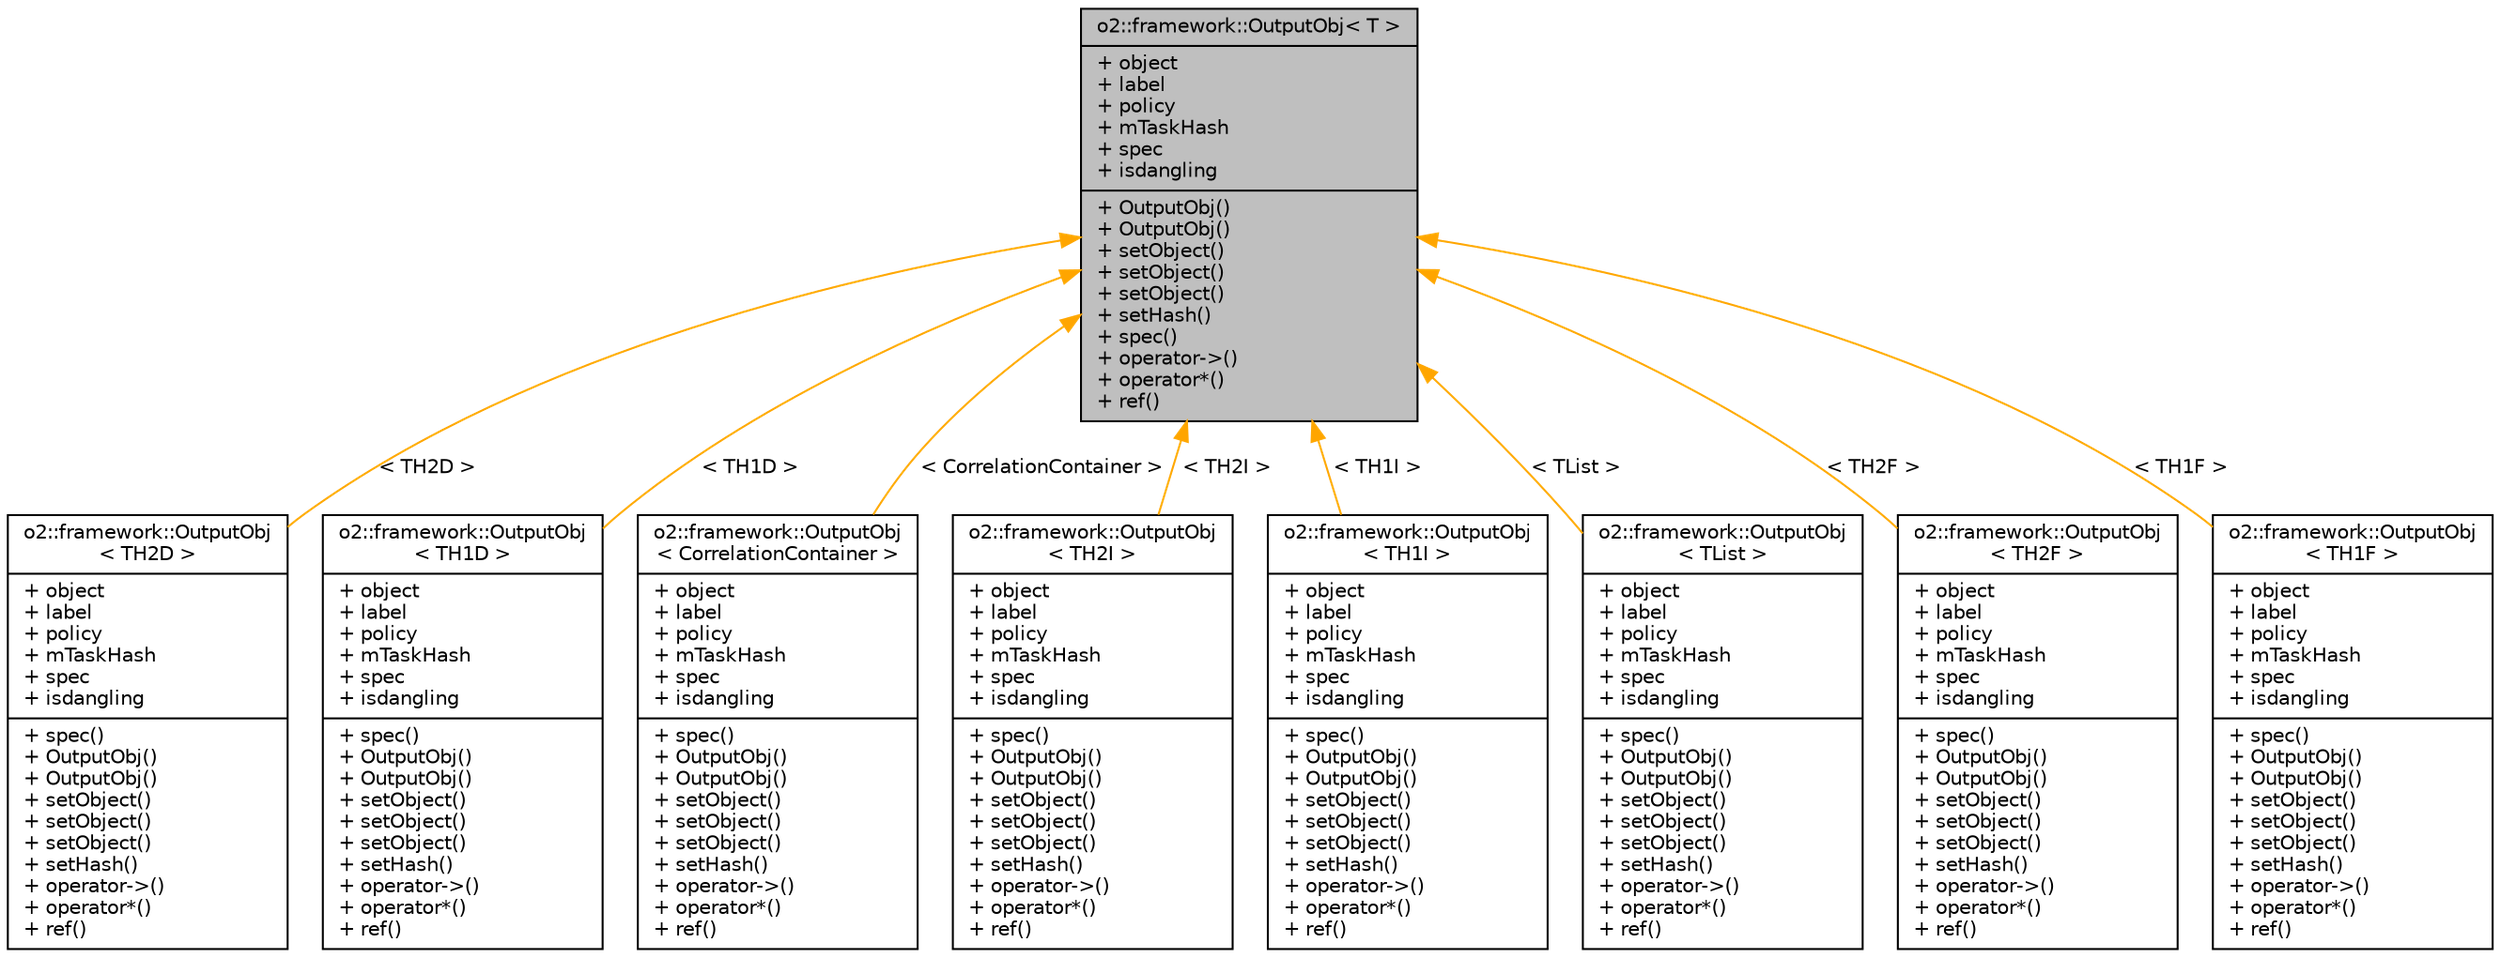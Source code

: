 digraph "o2::framework::OutputObj&lt; T &gt;"
{
 // INTERACTIVE_SVG=YES
  bgcolor="transparent";
  edge [fontname="Helvetica",fontsize="10",labelfontname="Helvetica",labelfontsize="10"];
  node [fontname="Helvetica",fontsize="10",shape=record];
  Node0 [label="{o2::framework::OutputObj\< T \>\n|+ object\l+ label\l+ policy\l+ mTaskHash\l+ spec\l+ isdangling\l|+ OutputObj()\l+ OutputObj()\l+ setObject()\l+ setObject()\l+ setObject()\l+ setHash()\l+ spec()\l+ operator-\>()\l+ operator*()\l+ ref()\l}",height=0.2,width=0.4,color="black", fillcolor="grey75", style="filled", fontcolor="black"];
  Node0 -> Node1 [dir="back",color="orange",fontsize="10",style="solid",label=" \< TH2D \>" ,fontname="Helvetica"];
  Node1 [label="{o2::framework::OutputObj\l\< TH2D \>\n|+ object\l+ label\l+ policy\l+ mTaskHash\l+ spec\l+ isdangling\l|+ spec()\l+ OutputObj()\l+ OutputObj()\l+ setObject()\l+ setObject()\l+ setObject()\l+ setHash()\l+ operator-\>()\l+ operator*()\l+ ref()\l}",height=0.2,width=0.4,color="black",URL="$d4/d79/structo2_1_1framework_1_1OutputObj.html"];
  Node0 -> Node2 [dir="back",color="orange",fontsize="10",style="solid",label=" \< TH1D \>" ,fontname="Helvetica"];
  Node2 [label="{o2::framework::OutputObj\l\< TH1D \>\n|+ object\l+ label\l+ policy\l+ mTaskHash\l+ spec\l+ isdangling\l|+ spec()\l+ OutputObj()\l+ OutputObj()\l+ setObject()\l+ setObject()\l+ setObject()\l+ setHash()\l+ operator-\>()\l+ operator*()\l+ ref()\l}",height=0.2,width=0.4,color="black",URL="$d4/d79/structo2_1_1framework_1_1OutputObj.html"];
  Node0 -> Node3 [dir="back",color="orange",fontsize="10",style="solid",label=" \< CorrelationContainer \>" ,fontname="Helvetica"];
  Node3 [label="{o2::framework::OutputObj\l\< CorrelationContainer \>\n|+ object\l+ label\l+ policy\l+ mTaskHash\l+ spec\l+ isdangling\l|+ spec()\l+ OutputObj()\l+ OutputObj()\l+ setObject()\l+ setObject()\l+ setObject()\l+ setHash()\l+ operator-\>()\l+ operator*()\l+ ref()\l}",height=0.2,width=0.4,color="black",URL="$d4/d79/structo2_1_1framework_1_1OutputObj.html"];
  Node0 -> Node4 [dir="back",color="orange",fontsize="10",style="solid",label=" \< TH2I \>" ,fontname="Helvetica"];
  Node4 [label="{o2::framework::OutputObj\l\< TH2I \>\n|+ object\l+ label\l+ policy\l+ mTaskHash\l+ spec\l+ isdangling\l|+ spec()\l+ OutputObj()\l+ OutputObj()\l+ setObject()\l+ setObject()\l+ setObject()\l+ setHash()\l+ operator-\>()\l+ operator*()\l+ ref()\l}",height=0.2,width=0.4,color="black",URL="$d4/d79/structo2_1_1framework_1_1OutputObj.html"];
  Node0 -> Node5 [dir="back",color="orange",fontsize="10",style="solid",label=" \< TH1I \>" ,fontname="Helvetica"];
  Node5 [label="{o2::framework::OutputObj\l\< TH1I \>\n|+ object\l+ label\l+ policy\l+ mTaskHash\l+ spec\l+ isdangling\l|+ spec()\l+ OutputObj()\l+ OutputObj()\l+ setObject()\l+ setObject()\l+ setObject()\l+ setHash()\l+ operator-\>()\l+ operator*()\l+ ref()\l}",height=0.2,width=0.4,color="black",URL="$d4/d79/structo2_1_1framework_1_1OutputObj.html"];
  Node0 -> Node6 [dir="back",color="orange",fontsize="10",style="solid",label=" \< TList \>" ,fontname="Helvetica"];
  Node6 [label="{o2::framework::OutputObj\l\< TList \>\n|+ object\l+ label\l+ policy\l+ mTaskHash\l+ spec\l+ isdangling\l|+ spec()\l+ OutputObj()\l+ OutputObj()\l+ setObject()\l+ setObject()\l+ setObject()\l+ setHash()\l+ operator-\>()\l+ operator*()\l+ ref()\l}",height=0.2,width=0.4,color="black",URL="$d4/d79/structo2_1_1framework_1_1OutputObj.html"];
  Node0 -> Node7 [dir="back",color="orange",fontsize="10",style="solid",label=" \< TH2F \>" ,fontname="Helvetica"];
  Node7 [label="{o2::framework::OutputObj\l\< TH2F \>\n|+ object\l+ label\l+ policy\l+ mTaskHash\l+ spec\l+ isdangling\l|+ spec()\l+ OutputObj()\l+ OutputObj()\l+ setObject()\l+ setObject()\l+ setObject()\l+ setHash()\l+ operator-\>()\l+ operator*()\l+ ref()\l}",height=0.2,width=0.4,color="black",URL="$d4/d79/structo2_1_1framework_1_1OutputObj.html"];
  Node0 -> Node8 [dir="back",color="orange",fontsize="10",style="solid",label=" \< TH1F \>" ,fontname="Helvetica"];
  Node8 [label="{o2::framework::OutputObj\l\< TH1F \>\n|+ object\l+ label\l+ policy\l+ mTaskHash\l+ spec\l+ isdangling\l|+ spec()\l+ OutputObj()\l+ OutputObj()\l+ setObject()\l+ setObject()\l+ setObject()\l+ setHash()\l+ operator-\>()\l+ operator*()\l+ ref()\l}",height=0.2,width=0.4,color="black",URL="$d4/d79/structo2_1_1framework_1_1OutputObj.html"];
}
